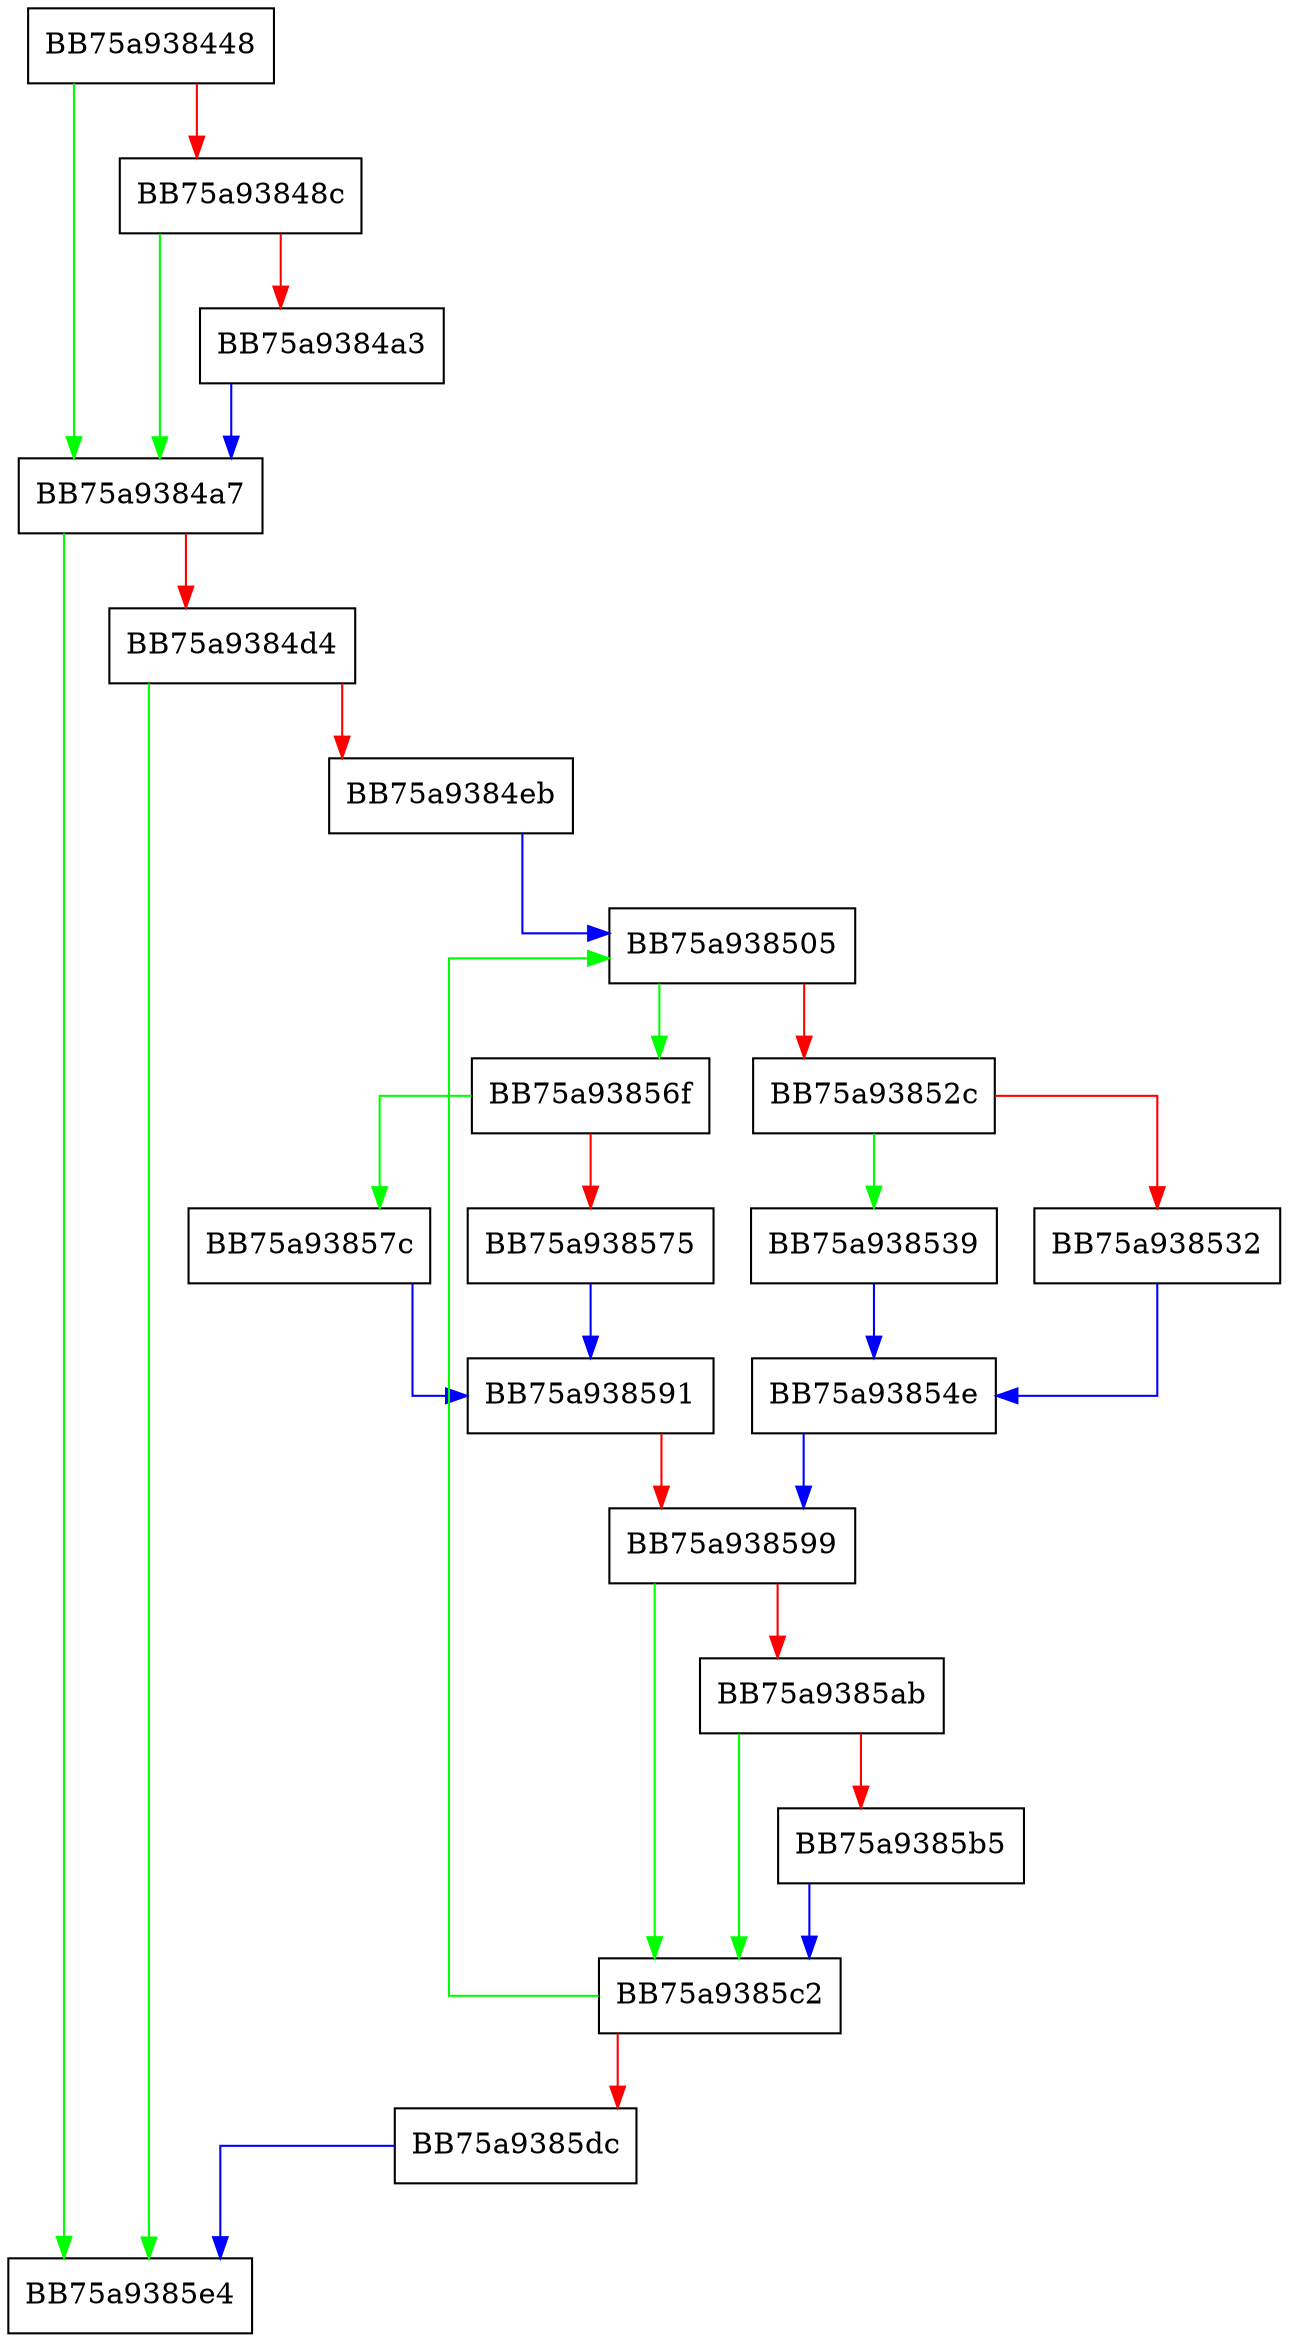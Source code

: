 digraph _preprocess {
  node [shape="box"];
  graph [splines=ortho];
  BB75a938448 -> BB75a9384a7 [color="green"];
  BB75a938448 -> BB75a93848c [color="red"];
  BB75a93848c -> BB75a9384a7 [color="green"];
  BB75a93848c -> BB75a9384a3 [color="red"];
  BB75a9384a3 -> BB75a9384a7 [color="blue"];
  BB75a9384a7 -> BB75a9385e4 [color="green"];
  BB75a9384a7 -> BB75a9384d4 [color="red"];
  BB75a9384d4 -> BB75a9385e4 [color="green"];
  BB75a9384d4 -> BB75a9384eb [color="red"];
  BB75a9384eb -> BB75a938505 [color="blue"];
  BB75a938505 -> BB75a93856f [color="green"];
  BB75a938505 -> BB75a93852c [color="red"];
  BB75a93852c -> BB75a938539 [color="green"];
  BB75a93852c -> BB75a938532 [color="red"];
  BB75a938532 -> BB75a93854e [color="blue"];
  BB75a938539 -> BB75a93854e [color="blue"];
  BB75a93854e -> BB75a938599 [color="blue"];
  BB75a93856f -> BB75a93857c [color="green"];
  BB75a93856f -> BB75a938575 [color="red"];
  BB75a938575 -> BB75a938591 [color="blue"];
  BB75a93857c -> BB75a938591 [color="blue"];
  BB75a938591 -> BB75a938599 [color="red"];
  BB75a938599 -> BB75a9385c2 [color="green"];
  BB75a938599 -> BB75a9385ab [color="red"];
  BB75a9385ab -> BB75a9385c2 [color="green"];
  BB75a9385ab -> BB75a9385b5 [color="red"];
  BB75a9385b5 -> BB75a9385c2 [color="blue"];
  BB75a9385c2 -> BB75a938505 [color="green"];
  BB75a9385c2 -> BB75a9385dc [color="red"];
  BB75a9385dc -> BB75a9385e4 [color="blue"];
}